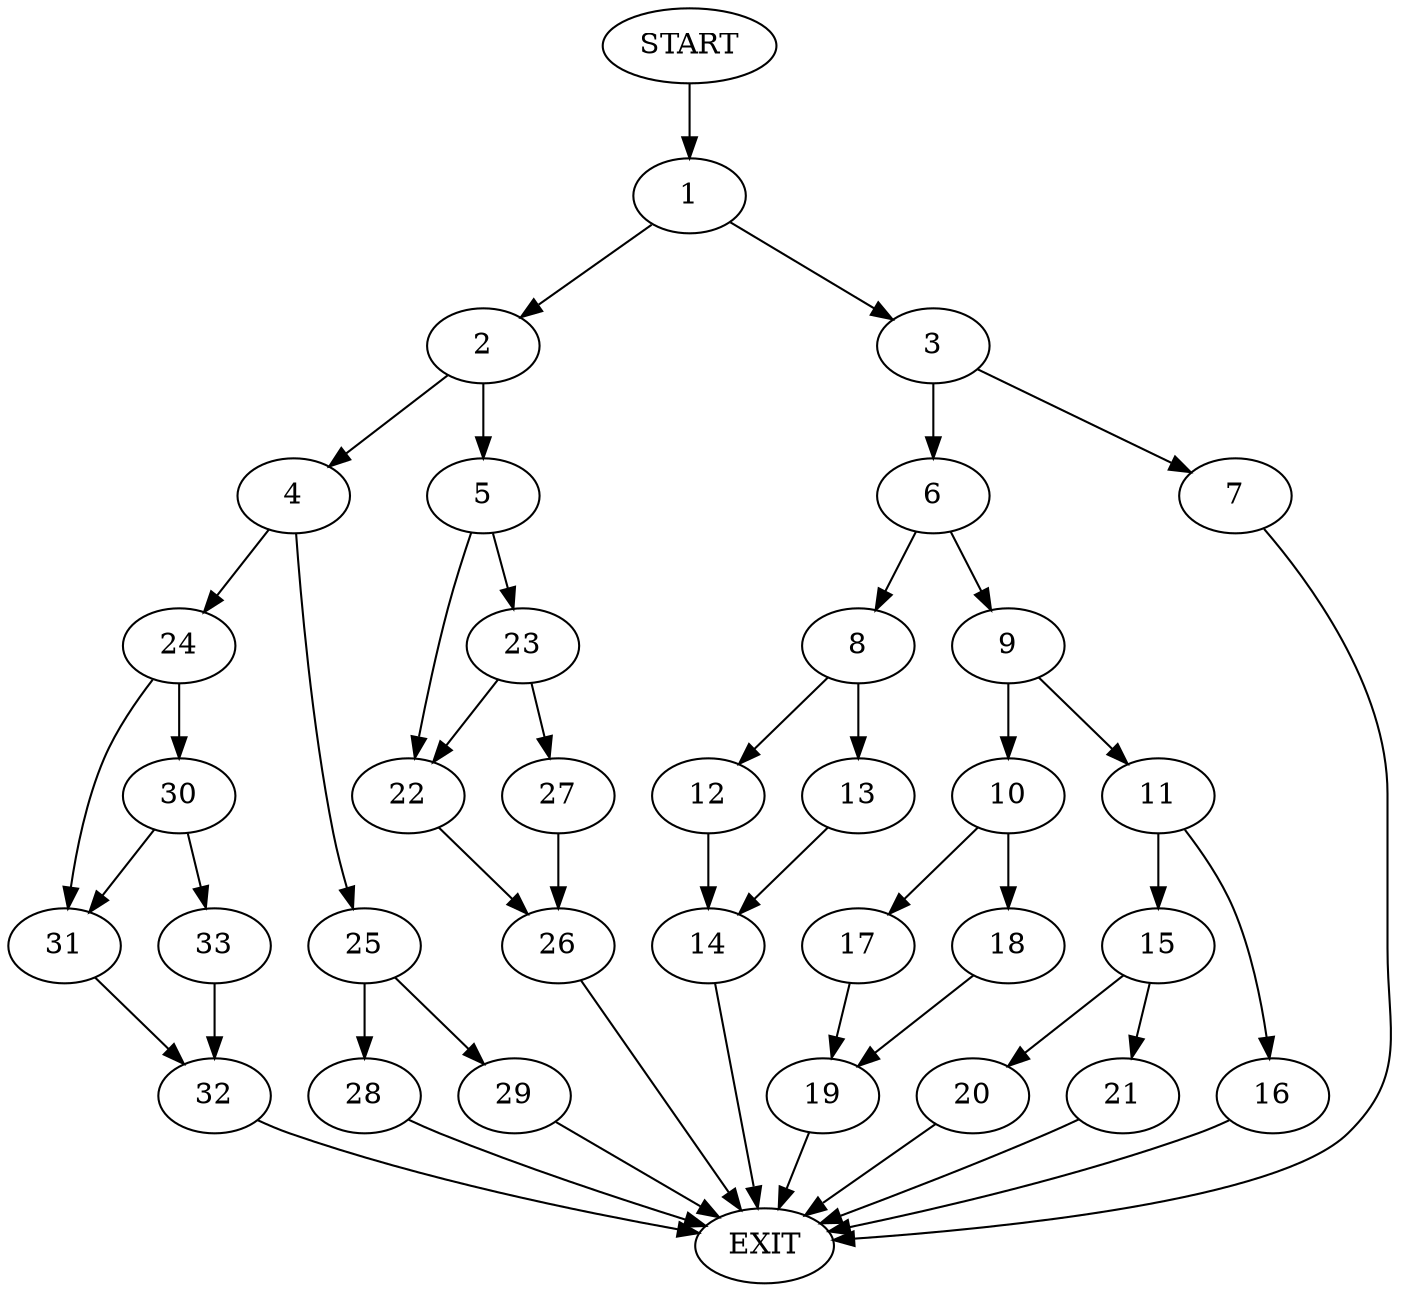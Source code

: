 digraph {
0 [label="START"]
34 [label="EXIT"]
0 -> 1
1 -> 2
1 -> 3
2 -> 4
2 -> 5
3 -> 6
3 -> 7
7 -> 34
6 -> 8
6 -> 9
9 -> 10
9 -> 11
8 -> 12
8 -> 13
12 -> 14
13 -> 14
14 -> 34
11 -> 15
11 -> 16
10 -> 17
10 -> 18
18 -> 19
17 -> 19
19 -> 34
16 -> 34
15 -> 20
15 -> 21
21 -> 34
20 -> 34
5 -> 22
5 -> 23
4 -> 24
4 -> 25
22 -> 26
23 -> 22
23 -> 27
27 -> 26
26 -> 34
25 -> 28
25 -> 29
24 -> 30
24 -> 31
31 -> 32
30 -> 31
30 -> 33
33 -> 32
32 -> 34
28 -> 34
29 -> 34
}
